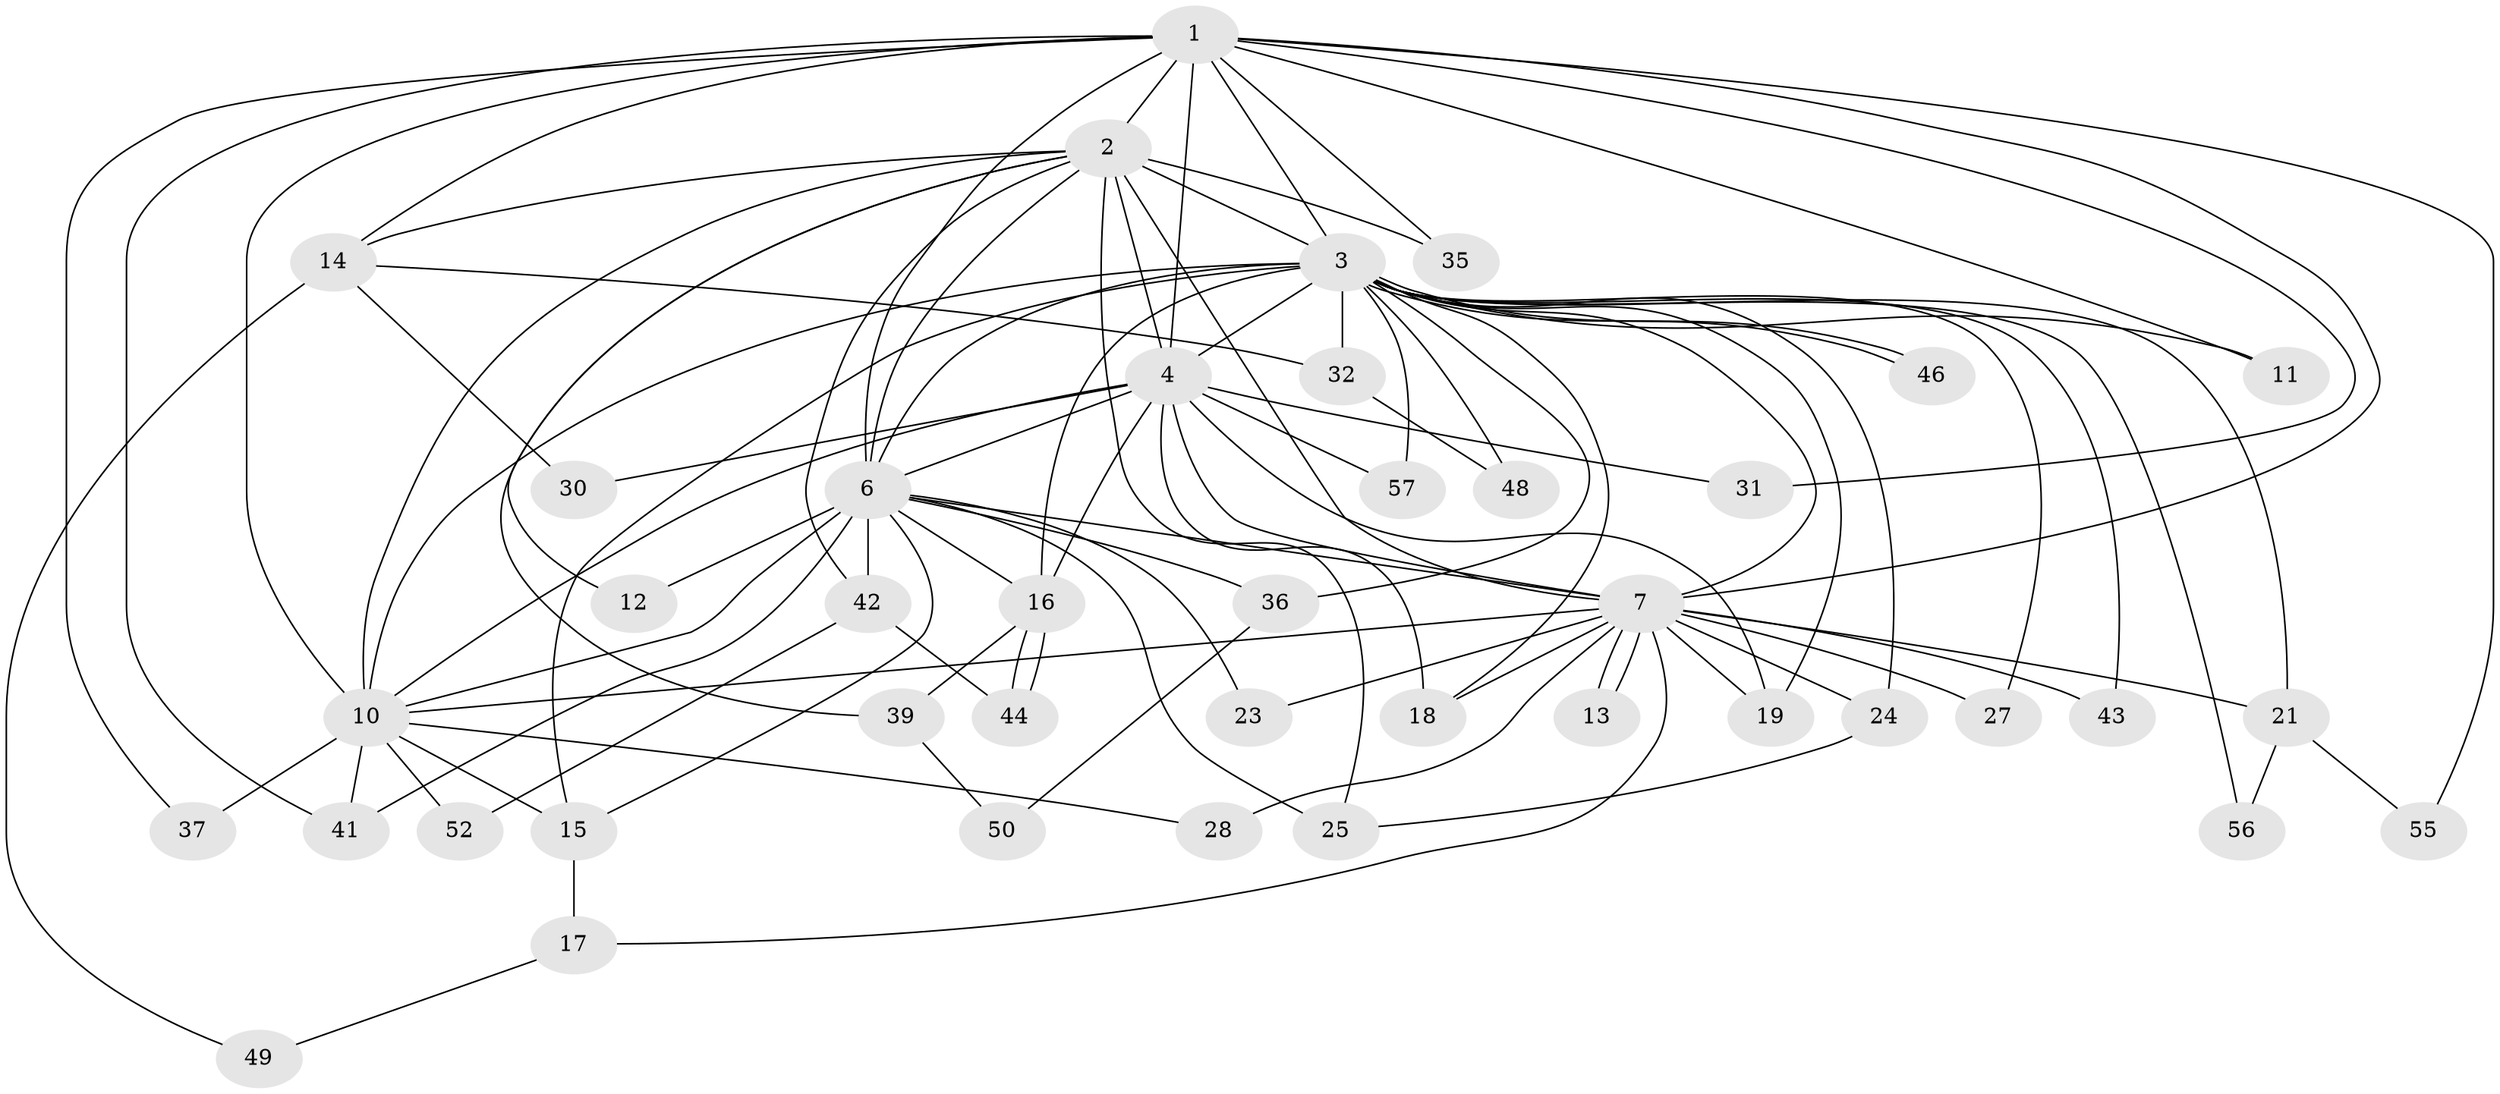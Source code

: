 // Generated by graph-tools (version 1.1) at 2025/51/02/27/25 19:51:44]
// undirected, 41 vertices, 96 edges
graph export_dot {
graph [start="1"]
  node [color=gray90,style=filled];
  1 [super="+5"];
  2 [super="+9"];
  3 [super="+8"];
  4 [super="+29"];
  6 [super="+20"];
  7 [super="+38"];
  10 [super="+26"];
  11;
  12;
  13;
  14 [super="+54"];
  15 [super="+33"];
  16 [super="+34"];
  17;
  18;
  19 [super="+22"];
  21 [super="+40"];
  23;
  24 [super="+51"];
  25;
  27;
  28;
  30;
  31;
  32 [super="+47"];
  35;
  36;
  37;
  39;
  41 [super="+53"];
  42 [super="+45"];
  43;
  44;
  46;
  48;
  49;
  50;
  52;
  55;
  56;
  57;
  1 -- 2 [weight=4];
  1 -- 3 [weight=4];
  1 -- 4 [weight=2];
  1 -- 6 [weight=2];
  1 -- 7 [weight=2];
  1 -- 10 [weight=2];
  1 -- 11;
  1 -- 35;
  1 -- 37;
  1 -- 55;
  1 -- 31;
  1 -- 14;
  1 -- 41;
  2 -- 3 [weight=4];
  2 -- 4 [weight=2];
  2 -- 6 [weight=2];
  2 -- 7 [weight=2];
  2 -- 10 [weight=2];
  2 -- 14 [weight=2];
  2 -- 35;
  2 -- 39;
  2 -- 42;
  2 -- 12;
  2 -- 25;
  3 -- 4 [weight=3];
  3 -- 6 [weight=3];
  3 -- 7 [weight=2];
  3 -- 10 [weight=2];
  3 -- 11;
  3 -- 15;
  3 -- 18;
  3 -- 21 [weight=2];
  3 -- 24;
  3 -- 36;
  3 -- 43;
  3 -- 46;
  3 -- 46;
  3 -- 48;
  3 -- 57;
  3 -- 32;
  3 -- 16;
  3 -- 19;
  3 -- 56;
  3 -- 27;
  4 -- 6;
  4 -- 7;
  4 -- 10;
  4 -- 16;
  4 -- 18;
  4 -- 30;
  4 -- 31;
  4 -- 57;
  4 -- 19;
  6 -- 7;
  6 -- 10;
  6 -- 12;
  6 -- 23;
  6 -- 36;
  6 -- 41;
  6 -- 42;
  6 -- 25;
  6 -- 16;
  6 -- 15;
  7 -- 10;
  7 -- 13;
  7 -- 13;
  7 -- 17;
  7 -- 19;
  7 -- 21;
  7 -- 23;
  7 -- 24;
  7 -- 27;
  7 -- 28;
  7 -- 43;
  7 -- 18;
  10 -- 15;
  10 -- 28;
  10 -- 37;
  10 -- 41;
  10 -- 52;
  14 -- 30;
  14 -- 49;
  14 -- 32;
  15 -- 17;
  16 -- 39;
  16 -- 44;
  16 -- 44;
  17 -- 49;
  21 -- 55;
  21 -- 56;
  24 -- 25;
  32 -- 48;
  36 -- 50;
  39 -- 50;
  42 -- 44;
  42 -- 52;
}
